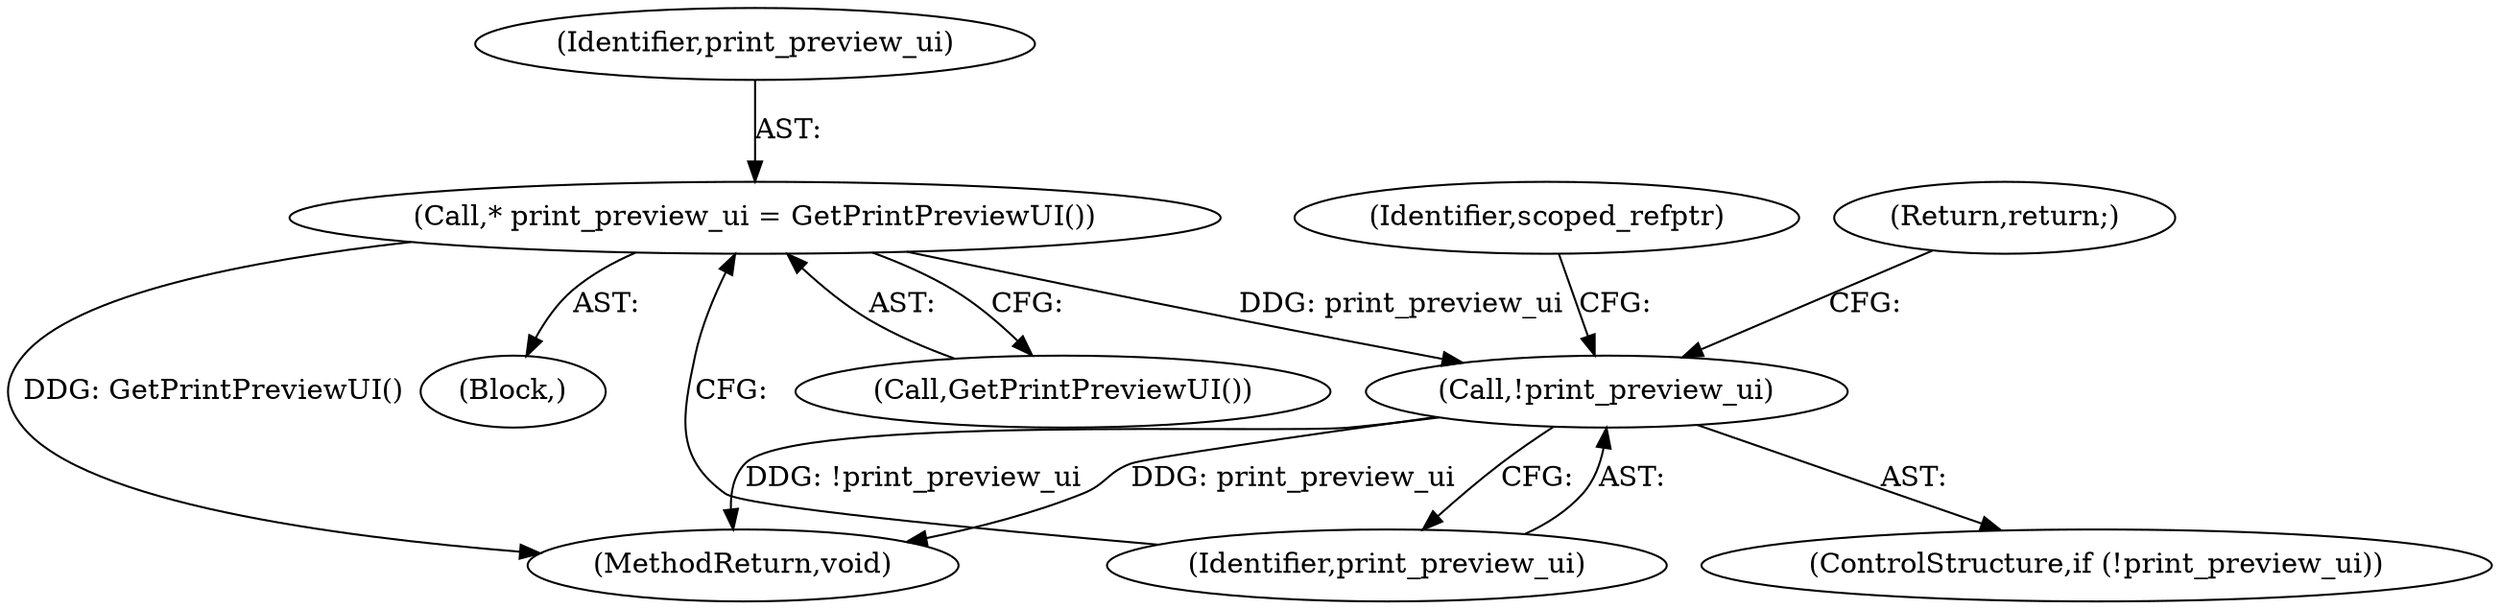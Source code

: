 digraph "0_Chrome_9c391ac04f9ac478c8b0e43b359c2b43a6c892ab_2@pointer" {
"1000117" [label="(Call,* print_preview_ui = GetPrintPreviewUI())"];
"1000121" [label="(Call,!print_preview_ui)"];
"1000122" [label="(Identifier,print_preview_ui)"];
"1000126" [label="(Identifier,scoped_refptr)"];
"1000121" [label="(Call,!print_preview_ui)"];
"1000117" [label="(Call,* print_preview_ui = GetPrintPreviewUI())"];
"1000123" [label="(Return,return;)"];
"1000155" [label="(MethodReturn,void)"];
"1000120" [label="(ControlStructure,if (!print_preview_ui))"];
"1000118" [label="(Identifier,print_preview_ui)"];
"1000102" [label="(Block,)"];
"1000119" [label="(Call,GetPrintPreviewUI())"];
"1000117" -> "1000102"  [label="AST: "];
"1000117" -> "1000119"  [label="CFG: "];
"1000118" -> "1000117"  [label="AST: "];
"1000119" -> "1000117"  [label="AST: "];
"1000122" -> "1000117"  [label="CFG: "];
"1000117" -> "1000155"  [label="DDG: GetPrintPreviewUI()"];
"1000117" -> "1000121"  [label="DDG: print_preview_ui"];
"1000121" -> "1000120"  [label="AST: "];
"1000121" -> "1000122"  [label="CFG: "];
"1000122" -> "1000121"  [label="AST: "];
"1000123" -> "1000121"  [label="CFG: "];
"1000126" -> "1000121"  [label="CFG: "];
"1000121" -> "1000155"  [label="DDG: !print_preview_ui"];
"1000121" -> "1000155"  [label="DDG: print_preview_ui"];
}
